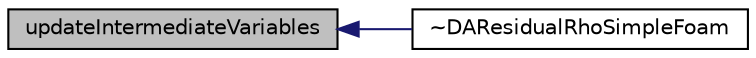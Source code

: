 digraph "updateIntermediateVariables"
{
  bgcolor="transparent";
  edge [fontname="Helvetica",fontsize="10",labelfontname="Helvetica",labelfontsize="10"];
  node [fontname="Helvetica",fontsize="10",shape=record];
  rankdir="LR";
  Node36 [label="updateIntermediateVariables",height=0.2,width=0.4,color="black", fillcolor="grey75", style="filled", fontcolor="black"];
  Node36 -> Node37 [dir="back",color="midnightblue",fontsize="10",style="solid",fontname="Helvetica"];
  Node37 [label="~DAResidualRhoSimpleFoam",height=0.2,width=0.4,color="black",URL="$classFoam_1_1DAResidualRhoSimpleFoam.html#afe03bf7d5d831ebd1ed94bb1443c4815"];
}
